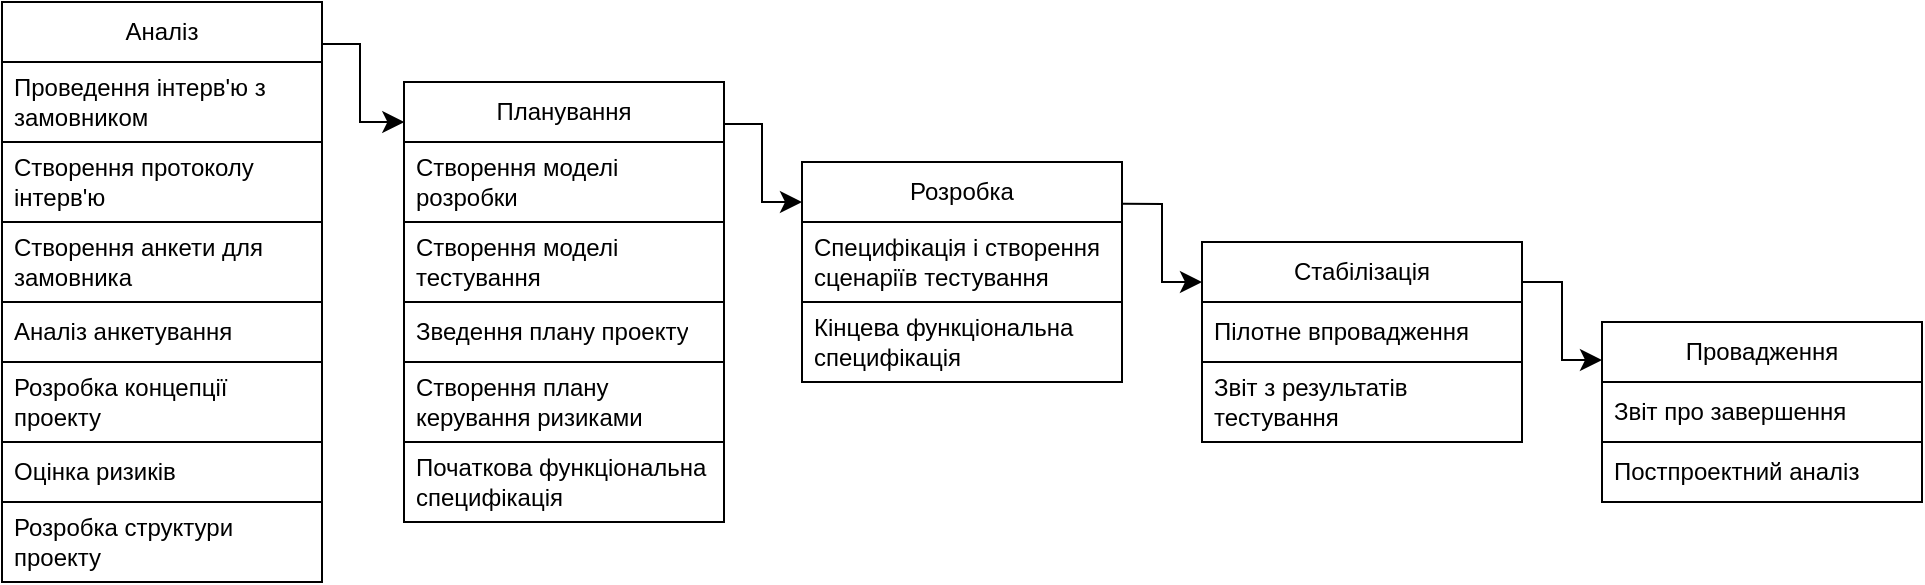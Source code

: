 <mxfile version="24.0.4" type="device">
  <diagram name="Страница — 1" id="dMFJq0YXfHRsr0oo6srr">
    <mxGraphModel dx="682" dy="2102" grid="1" gridSize="10" guides="1" tooltips="1" connect="1" arrows="1" fold="1" page="1" pageScale="1" pageWidth="827" pageHeight="1169" math="0" shadow="0">
      <root>
        <mxCell id="0" />
        <mxCell id="1" parent="0" />
        <mxCell id="LXvevlxG_UneQoSCqix3-5" value="Аналіз" style="swimlane;fontStyle=0;childLayout=stackLayout;horizontal=1;startSize=30;horizontalStack=0;resizeParent=1;resizeParentMax=0;resizeLast=0;collapsible=1;marginBottom=0;whiteSpace=wrap;html=1;" vertex="1" parent="1">
          <mxGeometry x="870" y="-1060" width="160" height="290" as="geometry">
            <mxRectangle x="960" y="-280" width="80" height="30" as="alternateBounds" />
          </mxGeometry>
        </mxCell>
        <mxCell id="LXvevlxG_UneQoSCqix3-6" value="&lt;span style=&quot;text-align: center;&quot;&gt;Проведення інтерв&#39;ю з замовником&lt;/span&gt;" style="text;strokeColor=default;fillColor=none;align=left;verticalAlign=middle;spacingLeft=4;spacingRight=4;overflow=hidden;points=[[0,0.5],[1,0.5]];portConstraint=eastwest;rotatable=0;whiteSpace=wrap;html=1;rounded=0;shadow=0;textShadow=0;glass=0;" vertex="1" parent="LXvevlxG_UneQoSCqix3-5">
          <mxGeometry y="30" width="160" height="40" as="geometry" />
        </mxCell>
        <mxCell id="LXvevlxG_UneQoSCqix3-7" value="&lt;span style=&quot;text-align: center;&quot;&gt;Створення протоколу інтерв&#39;ю&lt;/span&gt;" style="text;strokeColor=default;fillColor=none;align=left;verticalAlign=middle;spacingLeft=4;spacingRight=4;overflow=hidden;points=[[0,0.5],[1,0.5]];portConstraint=eastwest;rotatable=0;whiteSpace=wrap;html=1;" vertex="1" parent="LXvevlxG_UneQoSCqix3-5">
          <mxGeometry y="70" width="160" height="40" as="geometry" />
        </mxCell>
        <mxCell id="LXvevlxG_UneQoSCqix3-8" value="&lt;span style=&quot;text-align: center;&quot;&gt;Створення анкети для замовника&lt;/span&gt;" style="text;strokeColor=default;fillColor=none;align=left;verticalAlign=middle;spacingLeft=4;spacingRight=4;overflow=hidden;points=[[0,0.5],[1,0.5]];portConstraint=eastwest;rotatable=0;whiteSpace=wrap;html=1;" vertex="1" parent="LXvevlxG_UneQoSCqix3-5">
          <mxGeometry y="110" width="160" height="40" as="geometry" />
        </mxCell>
        <mxCell id="LXvevlxG_UneQoSCqix3-14" value="&lt;span style=&quot;text-align: center;&quot;&gt;Аналіз анкетування&lt;/span&gt;" style="text;strokeColor=default;fillColor=none;align=left;verticalAlign=middle;spacingLeft=4;spacingRight=4;overflow=hidden;points=[[0,0.5],[1,0.5]];portConstraint=eastwest;rotatable=0;whiteSpace=wrap;html=1;" vertex="1" parent="LXvevlxG_UneQoSCqix3-5">
          <mxGeometry y="150" width="160" height="30" as="geometry" />
        </mxCell>
        <mxCell id="LXvevlxG_UneQoSCqix3-15" value="&lt;span style=&quot;text-align: center;&quot;&gt;Розробка концепції проекту&lt;/span&gt;" style="text;strokeColor=default;fillColor=none;align=left;verticalAlign=middle;spacingLeft=4;spacingRight=4;overflow=hidden;points=[[0,0.5],[1,0.5]];portConstraint=eastwest;rotatable=0;whiteSpace=wrap;html=1;" vertex="1" parent="LXvevlxG_UneQoSCqix3-5">
          <mxGeometry y="180" width="160" height="40" as="geometry" />
        </mxCell>
        <mxCell id="LXvevlxG_UneQoSCqix3-16" value="&lt;span style=&quot;text-align: center;&quot;&gt;Оцінка ризиків&lt;/span&gt;" style="text;strokeColor=default;fillColor=none;align=left;verticalAlign=middle;spacingLeft=4;spacingRight=4;overflow=hidden;points=[[0,0.5],[1,0.5]];portConstraint=eastwest;rotatable=0;whiteSpace=wrap;html=1;" vertex="1" parent="LXvevlxG_UneQoSCqix3-5">
          <mxGeometry y="220" width="160" height="30" as="geometry" />
        </mxCell>
        <mxCell id="LXvevlxG_UneQoSCqix3-17" value="&lt;span style=&quot;text-align: center;&quot;&gt;Розробка структури проекту&lt;/span&gt;" style="text;strokeColor=default;fillColor=none;align=left;verticalAlign=middle;spacingLeft=4;spacingRight=4;overflow=hidden;points=[[0,0.5],[1,0.5]];portConstraint=eastwest;rotatable=0;whiteSpace=wrap;html=1;" vertex="1" parent="LXvevlxG_UneQoSCqix3-5">
          <mxGeometry y="250" width="160" height="40" as="geometry" />
        </mxCell>
        <mxCell id="LXvevlxG_UneQoSCqix3-9" value="Планування" style="swimlane;fontStyle=0;childLayout=stackLayout;horizontal=1;startSize=30;horizontalStack=0;resizeParent=1;resizeParentMax=0;resizeLast=0;collapsible=1;marginBottom=0;whiteSpace=wrap;html=1;" vertex="1" parent="1">
          <mxGeometry x="1071" y="-1020" width="160" height="220" as="geometry">
            <mxRectangle x="1161" y="-240" width="110" height="30" as="alternateBounds" />
          </mxGeometry>
        </mxCell>
        <mxCell id="LXvevlxG_UneQoSCqix3-10" value="&lt;span style=&quot;text-align: center;&quot;&gt;Створення моделі розробки&lt;/span&gt;" style="text;strokeColor=default;fillColor=none;align=left;verticalAlign=middle;spacingLeft=4;spacingRight=4;overflow=hidden;points=[[0,0.5],[1,0.5]];portConstraint=eastwest;rotatable=0;whiteSpace=wrap;html=1;" vertex="1" parent="LXvevlxG_UneQoSCqix3-9">
          <mxGeometry y="30" width="160" height="40" as="geometry" />
        </mxCell>
        <mxCell id="LXvevlxG_UneQoSCqix3-11" value="&lt;span style=&quot;text-align: center;&quot;&gt;Створення моделі тестування&lt;/span&gt;" style="text;strokeColor=default;fillColor=none;align=left;verticalAlign=middle;spacingLeft=4;spacingRight=4;overflow=hidden;points=[[0,0.5],[1,0.5]];portConstraint=eastwest;rotatable=0;whiteSpace=wrap;html=1;" vertex="1" parent="LXvevlxG_UneQoSCqix3-9">
          <mxGeometry y="70" width="160" height="40" as="geometry" />
        </mxCell>
        <mxCell id="LXvevlxG_UneQoSCqix3-12" value="&lt;span style=&quot;text-align: center;&quot;&gt;Зведення плану проекту&lt;/span&gt;" style="text;strokeColor=default;fillColor=none;align=left;verticalAlign=middle;spacingLeft=4;spacingRight=4;overflow=hidden;points=[[0,0.5],[1,0.5]];portConstraint=eastwest;rotatable=0;whiteSpace=wrap;html=1;" vertex="1" parent="LXvevlxG_UneQoSCqix3-9">
          <mxGeometry y="110" width="160" height="30" as="geometry" />
        </mxCell>
        <mxCell id="LXvevlxG_UneQoSCqix3-24" value="&lt;span style=&quot;text-align: center;&quot;&gt;Створення плану керування ризиками&lt;/span&gt;" style="text;strokeColor=default;fillColor=none;align=left;verticalAlign=middle;spacingLeft=4;spacingRight=4;overflow=hidden;points=[[0,0.5],[1,0.5]];portConstraint=eastwest;rotatable=0;whiteSpace=wrap;html=1;" vertex="1" parent="LXvevlxG_UneQoSCqix3-9">
          <mxGeometry y="140" width="160" height="40" as="geometry" />
        </mxCell>
        <mxCell id="LXvevlxG_UneQoSCqix3-25" value="&lt;span style=&quot;text-align: center;&quot;&gt;Початкова функціональна специфікація&lt;/span&gt;" style="text;strokeColor=default;fillColor=none;align=left;verticalAlign=middle;spacingLeft=4;spacingRight=4;overflow=hidden;points=[[0,0.5],[1,0.5]];portConstraint=eastwest;rotatable=0;whiteSpace=wrap;html=1;" vertex="1" parent="LXvevlxG_UneQoSCqix3-9">
          <mxGeometry y="180" width="160" height="40" as="geometry" />
        </mxCell>
        <mxCell id="LXvevlxG_UneQoSCqix3-29" value="Розробка" style="swimlane;fontStyle=0;childLayout=stackLayout;horizontal=1;startSize=30;horizontalStack=0;resizeParent=1;resizeParentMax=0;resizeLast=0;collapsible=1;marginBottom=0;whiteSpace=wrap;html=1;" vertex="1" parent="1">
          <mxGeometry x="1270" y="-980" width="160" height="110" as="geometry" />
        </mxCell>
        <mxCell id="LXvevlxG_UneQoSCqix3-30" value="&lt;span style=&quot;text-align: center;&quot;&gt;Специфікація і створення сценаріїв тестування&lt;/span&gt;" style="text;strokeColor=default;fillColor=none;align=left;verticalAlign=middle;spacingLeft=4;spacingRight=4;overflow=hidden;points=[[0,0.5],[1,0.5]];portConstraint=eastwest;rotatable=0;whiteSpace=wrap;html=1;" vertex="1" parent="LXvevlxG_UneQoSCqix3-29">
          <mxGeometry y="30" width="160" height="40" as="geometry" />
        </mxCell>
        <mxCell id="LXvevlxG_UneQoSCqix3-31" value="&lt;span style=&quot;text-align: center;&quot;&gt;Кінцева функціональна специфікація&lt;/span&gt;" style="text;strokeColor=default;fillColor=none;align=left;verticalAlign=middle;spacingLeft=4;spacingRight=4;overflow=hidden;points=[[0,0.5],[1,0.5]];portConstraint=eastwest;rotatable=0;whiteSpace=wrap;html=1;" vertex="1" parent="LXvevlxG_UneQoSCqix3-29">
          <mxGeometry y="70" width="160" height="40" as="geometry" />
        </mxCell>
        <mxCell id="LXvevlxG_UneQoSCqix3-35" value="Стабілізація" style="swimlane;fontStyle=0;childLayout=stackLayout;horizontal=1;startSize=30;horizontalStack=0;resizeParent=1;resizeParentMax=0;resizeLast=0;collapsible=1;marginBottom=0;whiteSpace=wrap;html=1;" vertex="1" parent="1">
          <mxGeometry x="1470" y="-940" width="160" height="100" as="geometry" />
        </mxCell>
        <mxCell id="LXvevlxG_UneQoSCqix3-36" value="&lt;span style=&quot;text-align: center;&quot;&gt;Пілотне впровадження&lt;/span&gt;" style="text;strokeColor=default;fillColor=none;align=left;verticalAlign=middle;spacingLeft=4;spacingRight=4;overflow=hidden;points=[[0,0.5],[1,0.5]];portConstraint=eastwest;rotatable=0;whiteSpace=wrap;html=1;" vertex="1" parent="LXvevlxG_UneQoSCqix3-35">
          <mxGeometry y="30" width="160" height="30" as="geometry" />
        </mxCell>
        <mxCell id="LXvevlxG_UneQoSCqix3-37" value="&lt;span style=&quot;text-align: center;&quot;&gt;Звіт з результатів тестування&lt;/span&gt;" style="text;strokeColor=default;fillColor=none;align=left;verticalAlign=middle;spacingLeft=4;spacingRight=4;overflow=hidden;points=[[0,0.5],[1,0.5]];portConstraint=eastwest;rotatable=0;whiteSpace=wrap;html=1;" vertex="1" parent="LXvevlxG_UneQoSCqix3-35">
          <mxGeometry y="60" width="160" height="40" as="geometry" />
        </mxCell>
        <mxCell id="LXvevlxG_UneQoSCqix3-38" value="Провадження" style="swimlane;fontStyle=0;childLayout=stackLayout;horizontal=1;startSize=30;horizontalStack=0;resizeParent=1;resizeParentMax=0;resizeLast=0;collapsible=1;marginBottom=0;whiteSpace=wrap;html=1;" vertex="1" parent="1">
          <mxGeometry x="1670" y="-900" width="160" height="90" as="geometry" />
        </mxCell>
        <mxCell id="LXvevlxG_UneQoSCqix3-39" value="&lt;span style=&quot;text-align: center;&quot;&gt;Звіт про завершення&lt;/span&gt;" style="text;strokeColor=default;fillColor=none;align=left;verticalAlign=middle;spacingLeft=4;spacingRight=4;overflow=hidden;points=[[0,0.5],[1,0.5]];portConstraint=eastwest;rotatable=0;whiteSpace=wrap;html=1;" vertex="1" parent="LXvevlxG_UneQoSCqix3-38">
          <mxGeometry y="30" width="160" height="30" as="geometry" />
        </mxCell>
        <mxCell id="LXvevlxG_UneQoSCqix3-40" value="&lt;span style=&quot;text-align: center;&quot;&gt;Постпроектний аналіз&lt;/span&gt;" style="text;strokeColor=default;fillColor=none;align=left;verticalAlign=middle;spacingLeft=4;spacingRight=4;overflow=hidden;points=[[0,0.5],[1,0.5]];portConstraint=eastwest;rotatable=0;whiteSpace=wrap;html=1;" vertex="1" parent="LXvevlxG_UneQoSCqix3-38">
          <mxGeometry y="60" width="160" height="30" as="geometry" />
        </mxCell>
        <mxCell id="LXvevlxG_UneQoSCqix3-60" value="" style="endArrow=classic;html=1;rounded=0;fontSize=12;startSize=8;endSize=8;exitX=0.995;exitY=0.07;exitDx=0;exitDy=0;exitPerimeter=0;edgeStyle=orthogonalEdgeStyle;" edge="1" parent="1">
          <mxGeometry width="50" height="50" relative="1" as="geometry">
            <mxPoint x="1231" y="-1000" as="sourcePoint" />
            <mxPoint x="1270" y="-960" as="targetPoint" />
            <Array as="points">
              <mxPoint x="1231" y="-999" />
              <mxPoint x="1250" y="-999" />
              <mxPoint x="1250" y="-960" />
            </Array>
          </mxGeometry>
        </mxCell>
        <mxCell id="LXvevlxG_UneQoSCqix3-61" value="" style="endArrow=classic;html=1;rounded=0;fontSize=12;startSize=8;endSize=8;exitX=0.995;exitY=0.07;exitDx=0;exitDy=0;exitPerimeter=0;edgeStyle=orthogonalEdgeStyle;entryX=0.001;entryY=0.091;entryDx=0;entryDy=0;entryPerimeter=0;" edge="1" parent="1" target="LXvevlxG_UneQoSCqix3-9">
          <mxGeometry width="50" height="50" relative="1" as="geometry">
            <mxPoint x="1030" y="-1040" as="sourcePoint" />
            <mxPoint x="1070" y="-1000" as="targetPoint" />
            <Array as="points">
              <mxPoint x="1030" y="-1039" />
              <mxPoint x="1049" y="-1039" />
              <mxPoint x="1049" y="-1000" />
            </Array>
          </mxGeometry>
        </mxCell>
        <mxCell id="LXvevlxG_UneQoSCqix3-62" value="" style="endArrow=classic;html=1;rounded=0;fontSize=12;startSize=8;endSize=8;exitX=0.999;exitY=0.19;exitDx=0;exitDy=0;exitPerimeter=0;edgeStyle=orthogonalEdgeStyle;" edge="1" parent="1" source="LXvevlxG_UneQoSCqix3-29">
          <mxGeometry width="50" height="50" relative="1" as="geometry">
            <mxPoint x="1431" y="-960" as="sourcePoint" />
            <mxPoint x="1470" y="-920" as="targetPoint" />
            <Array as="points">
              <mxPoint x="1431" y="-959" />
              <mxPoint x="1450" y="-959" />
              <mxPoint x="1450" y="-920" />
            </Array>
          </mxGeometry>
        </mxCell>
        <mxCell id="LXvevlxG_UneQoSCqix3-63" value="" style="endArrow=classic;html=1;rounded=0;fontSize=12;startSize=8;endSize=8;exitX=0.999;exitY=0.19;exitDx=0;exitDy=0;exitPerimeter=0;edgeStyle=orthogonalEdgeStyle;" edge="1" parent="1">
          <mxGeometry width="50" height="50" relative="1" as="geometry">
            <mxPoint x="1630" y="-920" as="sourcePoint" />
            <mxPoint x="1670" y="-881" as="targetPoint" />
            <Array as="points">
              <mxPoint x="1631" y="-920" />
              <mxPoint x="1650" y="-920" />
              <mxPoint x="1650" y="-881" />
            </Array>
          </mxGeometry>
        </mxCell>
      </root>
    </mxGraphModel>
  </diagram>
</mxfile>
